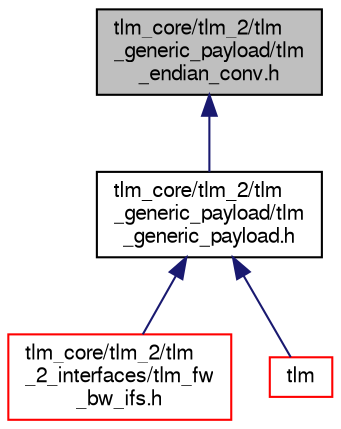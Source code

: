 digraph "tlm_core/tlm_2/tlm_generic_payload/tlm_endian_conv.h"
{
  edge [fontname="FreeSans",fontsize="10",labelfontname="FreeSans",labelfontsize="10"];
  node [fontname="FreeSans",fontsize="10",shape=record];
  Node11 [label="tlm_core/tlm_2/tlm\l_generic_payload/tlm\l_endian_conv.h",height=0.2,width=0.4,color="black", fillcolor="grey75", style="filled", fontcolor="black"];
  Node11 -> Node12 [dir="back",color="midnightblue",fontsize="10",style="solid",fontname="FreeSans"];
  Node12 [label="tlm_core/tlm_2/tlm\l_generic_payload/tlm\l_generic_payload.h",height=0.2,width=0.4,color="black", fillcolor="white", style="filled",URL="$a00755.html"];
  Node12 -> Node13 [dir="back",color="midnightblue",fontsize="10",style="solid",fontname="FreeSans"];
  Node13 [label="tlm_core/tlm_2/tlm\l_2_interfaces/tlm_fw\l_bw_ifs.h",height=0.2,width=0.4,color="red", fillcolor="white", style="filled",URL="$a00746.html"];
  Node12 -> Node15 [dir="back",color="midnightblue",fontsize="10",style="solid",fontname="FreeSans"];
  Node15 [label="tlm",height=0.2,width=0.4,color="red", fillcolor="white", style="filled",URL="$a00671.html"];
}
